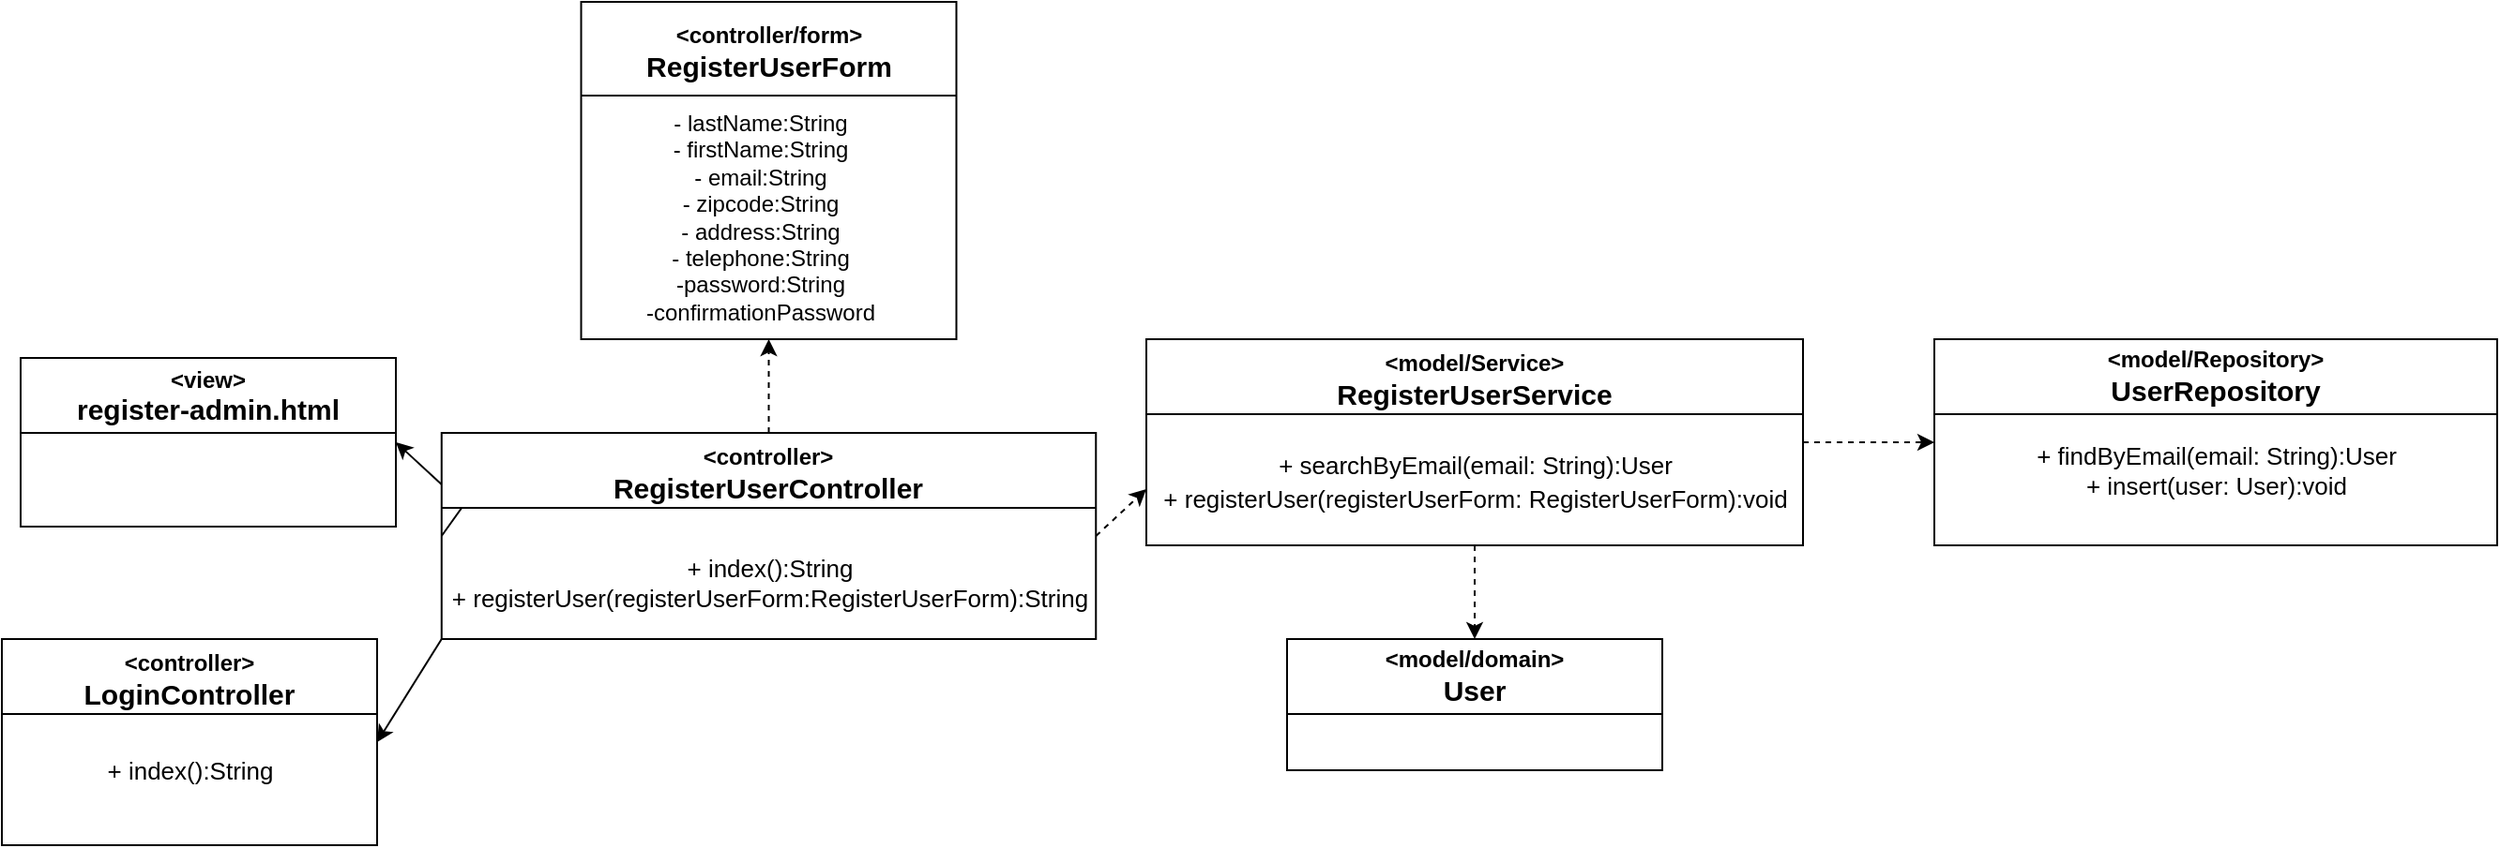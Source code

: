 <mxfile>
    <diagram id="3ZI9yJNvnaPlXbGqqHri" name="ページ1">
        <mxGraphModel dx="1557" dy="522" grid="1" gridSize="10" guides="1" tooltips="1" connect="1" arrows="1" fold="1" page="1" pageScale="1" pageWidth="827" pageHeight="1169" math="0" shadow="0">
            <root>
                <mxCell id="0"/>
                <mxCell id="1" parent="0"/>
                <mxCell id="2" value="&amp;lt;model/domain&amp;gt;&lt;br&gt;&lt;font style=&quot;font-size: 15px;&quot;&gt;User&lt;/font&gt;" style="swimlane;whiteSpace=wrap;html=1;startSize=40;" parent="1" vertex="1">
                    <mxGeometry x="365" y="370" width="200" height="70" as="geometry"/>
                </mxCell>
                <mxCell id="22" style="edgeStyle=none;html=1;exitX=0.5;exitY=1;exitDx=0;exitDy=0;entryX=0.5;entryY=0;entryDx=0;entryDy=0;dashed=1;fontSize=13;" parent="1" source="14" target="2" edge="1">
                    <mxGeometry relative="1" as="geometry"/>
                </mxCell>
                <mxCell id="43" style="edgeStyle=none;html=1;exitX=1;exitY=0.5;exitDx=0;exitDy=0;fontSize=15;dashed=1;" parent="1" source="14" edge="1">
                    <mxGeometry relative="1" as="geometry">
                        <mxPoint x="710" y="265" as="targetPoint"/>
                    </mxGeometry>
                </mxCell>
                <mxCell id="14" value="&lt;font style=&quot;font-size: 12px;&quot;&gt;&amp;lt;model/Service&amp;gt;&lt;/font&gt;&lt;br&gt;RegisterUserService" style="swimlane;whiteSpace=wrap;html=1;fontSize=15;startSize=40;" parent="1" vertex="1">
                    <mxGeometry x="290" y="210" width="350" height="110" as="geometry"/>
                </mxCell>
                <mxCell id="35" value="&lt;span style=&quot;font-size: 13px;&quot;&gt;+ searchByEmail(email: String):User&lt;/span&gt;&lt;br style=&quot;font-size: 13px;&quot;&gt;&lt;span style=&quot;font-size: 13px;&quot;&gt;+ registerUser(registerUserForm: RegisterUserForm):void&lt;/span&gt;" style="text;html=1;align=center;verticalAlign=middle;resizable=0;points=[];autosize=1;strokeColor=none;fillColor=none;fontSize=15;" parent="14" vertex="1">
                    <mxGeometry x="-5" y="50" width="360" height="50" as="geometry"/>
                </mxCell>
                <mxCell id="15" value="&lt;font style=&quot;&quot;&gt;&amp;lt;model/Repository&amp;gt;&lt;br style=&quot;&quot;&gt;&lt;font style=&quot;font-size: 15px;&quot;&gt;UserRepository&lt;/font&gt;&lt;/font&gt;" style="swimlane;whiteSpace=wrap;html=1;fontSize=12;startSize=40;" parent="1" vertex="1">
                    <mxGeometry x="710" y="210" width="300" height="110" as="geometry"/>
                </mxCell>
                <mxCell id="16" value="+ findByEmail(email: String):User&lt;br style=&quot;font-size: 13px;&quot;&gt;+ insert(user: User):void" style="text;html=1;align=center;verticalAlign=middle;resizable=0;points=[];autosize=1;strokeColor=none;fillColor=none;fontSize=13;" parent="15" vertex="1">
                    <mxGeometry x="40" y="50" width="220" height="40" as="geometry"/>
                </mxCell>
                <mxCell id="25" style="edgeStyle=none;html=1;exitX=1;exitY=0.5;exitDx=0;exitDy=0;dashed=1;fontSize=15;" parent="1" source="23" edge="1">
                    <mxGeometry relative="1" as="geometry">
                        <mxPoint x="290" y="290" as="targetPoint"/>
                    </mxGeometry>
                </mxCell>
                <mxCell id="28" style="edgeStyle=none;html=1;exitX=0.5;exitY=0;exitDx=0;exitDy=0;entryX=0.5;entryY=1;entryDx=0;entryDy=0;dashed=1;fontSize=13;" parent="1" source="23" target="26" edge="1">
                    <mxGeometry relative="1" as="geometry"/>
                </mxCell>
                <mxCell id="29" style="edgeStyle=none;html=1;exitX=0;exitY=0.5;exitDx=0;exitDy=0;fontSize=13;" parent="1" source="23" edge="1">
                    <mxGeometry relative="1" as="geometry">
                        <mxPoint x="-50" y="265" as="targetPoint"/>
                    </mxGeometry>
                </mxCell>
                <mxCell id="36" style="edgeStyle=none;html=1;exitX=0;exitY=1;exitDx=0;exitDy=0;fontSize=15;entryX=1;entryY=0.5;entryDx=0;entryDy=0;" parent="1" source="23" target="38" edge="1">
                    <mxGeometry relative="1" as="geometry">
                        <mxPoint x="-40" y="370" as="targetPoint"/>
                    </mxGeometry>
                </mxCell>
                <mxCell id="41" style="edgeStyle=none;html=1;exitX=0;exitY=0.25;exitDx=0;exitDy=0;entryX=1;entryY=0.5;entryDx=0;entryDy=0;fontSize=15;" parent="1" source="23" target="31" edge="1">
                    <mxGeometry relative="1" as="geometry"/>
                </mxCell>
                <mxCell id="23" value="&lt;font style=&quot;font-size: 12px;&quot;&gt;&amp;lt;controller&amp;gt;&lt;/font&gt;&lt;br&gt;RegisterUserController" style="swimlane;whiteSpace=wrap;html=1;fontSize=15;startSize=40;" parent="1" vertex="1">
                    <mxGeometry x="-85.62" y="260" width="348.75" height="110" as="geometry"/>
                </mxCell>
                <mxCell id="24" value="+ index():String&lt;br style=&quot;font-size: 13px;&quot;&gt;+&amp;nbsp;registerUser(registerUserForm:RegisterUserForm):String" style="text;html=1;align=center;verticalAlign=middle;resizable=0;points=[];autosize=1;strokeColor=none;fillColor=none;fontSize=13;" parent="23" vertex="1">
                    <mxGeometry x="-5.62" y="60" width="360" height="40" as="geometry"/>
                </mxCell>
                <mxCell id="26" value="&lt;font style=&quot;font-size: 12px;&quot;&gt;&amp;lt;controller/form&amp;gt;&lt;/font&gt;&lt;br&gt;RegisterUserForm" style="swimlane;whiteSpace=wrap;html=1;fontSize=15;startSize=50;" parent="1" vertex="1">
                    <mxGeometry x="-11.25" y="30" width="200" height="180" as="geometry"/>
                </mxCell>
                <mxCell id="27" value="- lastName:String&lt;br&gt;- firstName:String&lt;br&gt;- email:String&lt;br&gt;- zipcode:String&lt;br&gt;- address:String&lt;br&gt;- telephone:String&lt;br&gt;-password:String&lt;br&gt;-confirmationPassword" style="text;html=1;align=center;verticalAlign=middle;resizable=0;points=[];autosize=1;strokeColor=none;fillColor=none;fontSize=12;" parent="26" vertex="1">
                    <mxGeometry x="20" y="50" width="150" height="130" as="geometry"/>
                </mxCell>
                <mxCell id="31" value="&lt;font style=&quot;font-size: 12px;&quot;&gt;&amp;lt;view&amp;gt;&lt;/font&gt;&lt;br&gt;&lt;font style=&quot;font-size: 15px;&quot;&gt;register-admin.html&lt;/font&gt;" style="swimlane;whiteSpace=wrap;html=1;fontSize=13;startSize=40;" parent="1" vertex="1">
                    <mxGeometry x="-310" y="220" width="200" height="90" as="geometry"/>
                </mxCell>
                <mxCell id="34" value="&lt;span style=&quot;color: rgba(0, 0, 0, 0); font-family: monospace; font-size: 0px; text-align: start;&quot;&gt;%3CmxGraphModel%3E%3Croot%3E%3CmxCell%20id%3D%220%22%2F%3E%3CmxCell%20id%3D%221%22%20parent%3D%220%22%2F%3E%3CmxCell%20id%3D%222%22%20value%3D%22%2B%20findByEmail(email%3A%20String)%3AUser%26lt%3Bbr%20style%3D%26quot%3Bfont-size%3A%2013px%3B%26quot%3B%26gt%3B%2B%20insert(user%3A%20User)%3Avoid%22%20style%3D%22text%3Bhtml%3D1%3Balign%3Dcenter%3BverticalAlign%3Dmiddle%3Bresizable%3D0%3Bpoints%3D%5B%5D%3Bautosize%3D1%3BstrokeColor%3Dnone%3BfillColor%3Dnone%3BfontSize%3D13%3B%22%20vertex%3D%221%22%20parent%3D%221%22%3E%3CmxGeometry%20x%3D%22555%22%20y%3D%22260%22%20width%3D%22220%22%20height%3D%2240%22%20as%3D%22geometry%22%2F%3E%3C%2FmxCell%3E%3C%2Froot%3E%3C%2FmxGraphModel%3E&lt;/span&gt;" style="text;html=1;align=center;verticalAlign=middle;resizable=0;points=[];autosize=1;strokeColor=none;fillColor=none;fontSize=15;" parent="1" vertex="1">
                    <mxGeometry x="350" y="265" width="20" height="30" as="geometry"/>
                </mxCell>
                <mxCell id="38" value="&lt;font style=&quot;font-size: 12px;&quot;&gt;&amp;lt;controller&amp;gt;&lt;/font&gt;&lt;br&gt;LoginController" style="swimlane;whiteSpace=wrap;html=1;fontSize=15;startSize=40;" parent="1" vertex="1">
                    <mxGeometry x="-320" y="370" width="200" height="110" as="geometry"/>
                </mxCell>
                <mxCell id="39" value="+ index():String" style="text;html=1;align=center;verticalAlign=middle;resizable=0;points=[];autosize=1;strokeColor=none;fillColor=none;fontSize=13;" parent="38" vertex="1">
                    <mxGeometry x="45" y="55" width="110" height="30" as="geometry"/>
                </mxCell>
            </root>
        </mxGraphModel>
    </diagram>
</mxfile>